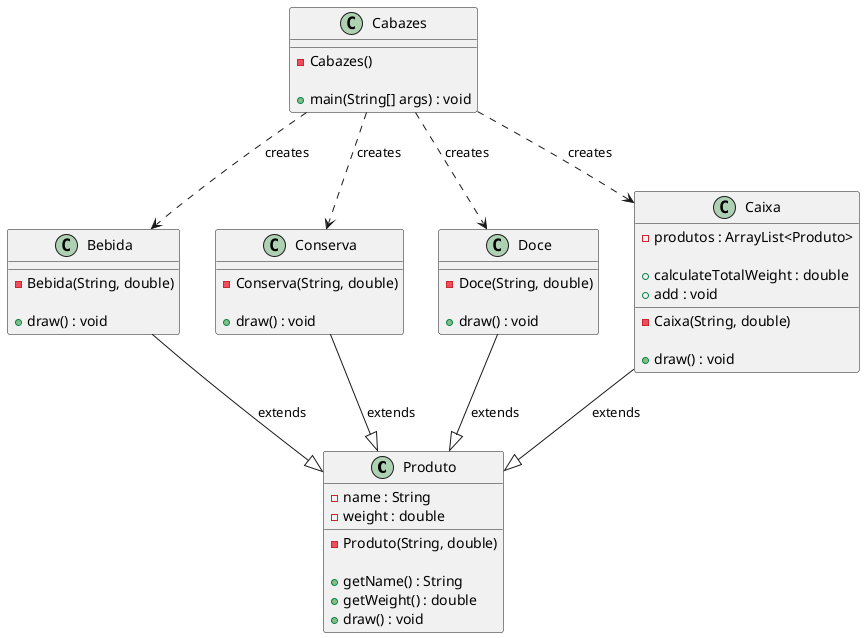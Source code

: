 @startuml diagram_8_3

class Produto {
    - name : String
    - weight : double
    - Produto(String, double)

    + getName() : String
    + getWeight() : double
    + draw() : void
}

class Bebida {
    - Bebida(String, double)

    + draw() : void
}

class Conserva {
    - Conserva(String, double)

    + draw() : void
}

class Doce {
    - Doce(String, double)

    + draw() : void
}

class Caixa {
    - produtos : ArrayList<Produto>
    - Caixa(String, double)

    + draw() : void
    + calculateTotalWeight : double
    + add : void
}

class Cabazes {
    - Cabazes()

    + main(String[] args) : void
}


Bebida --^ Produto : extends
Conserva --^ Produto : extends
Doce --^ Produto : extends
Caixa --^ Produto : extends

Cabazes ..> Bebida : creates
Cabazes ..> Conserva : creates
Cabazes ..> Doce : creates
Cabazes ..> Caixa : creates


@enduml